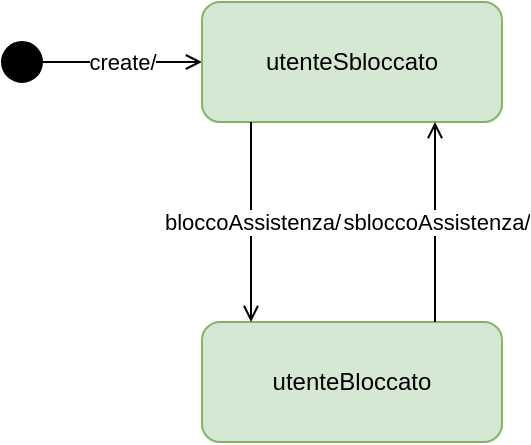 <mxfile version="21.3.3" type="github">
  <diagram name="Pagina-1" id="ZDK_hONH9NvYs_AdJ42P">
    <mxGraphModel dx="1050" dy="542" grid="1" gridSize="10" guides="1" tooltips="1" connect="1" arrows="1" fold="1" page="1" pageScale="1" pageWidth="827" pageHeight="1169" math="0" shadow="0">
      <root>
        <mxCell id="0" />
        <mxCell id="1" parent="0" />
        <mxCell id="87MTOX2J1gJNZBFF_QMD-1" value="" style="ellipse;whiteSpace=wrap;html=1;aspect=fixed;fillColor=#000000;" parent="1" vertex="1">
          <mxGeometry x="50" y="90" width="20" height="20" as="geometry" />
        </mxCell>
        <mxCell id="87MTOX2J1gJNZBFF_QMD-2" value="create/" style="endArrow=open;html=1;rounded=0;exitX=1;exitY=0.5;exitDx=0;exitDy=0;entryX=0;entryY=0.5;entryDx=0;entryDy=0;endFill=0;" parent="1" target="87MTOX2J1gJNZBFF_QMD-3" edge="1">
          <mxGeometry width="50" height="50" relative="1" as="geometry">
            <mxPoint x="70" y="100" as="sourcePoint" />
            <mxPoint x="220" y="105" as="targetPoint" />
          </mxGeometry>
        </mxCell>
        <mxCell id="87MTOX2J1gJNZBFF_QMD-3" value="utenteSbloccato" style="rounded=1;whiteSpace=wrap;html=1;fillColor=#d5e8d4;strokeColor=#82b366;" parent="1" vertex="1">
          <mxGeometry x="150" y="70" width="150" height="60" as="geometry" />
        </mxCell>
        <mxCell id="87MTOX2J1gJNZBFF_QMD-4" value="utenteBloccato" style="rounded=1;whiteSpace=wrap;html=1;fillColor=#d5e8d4;strokeColor=#82b366;" parent="1" vertex="1">
          <mxGeometry x="150" y="230" width="150" height="60" as="geometry" />
        </mxCell>
        <mxCell id="87MTOX2J1gJNZBFF_QMD-5" value="bloccoAssistenza/" style="endArrow=open;html=1;rounded=0;exitX=0.25;exitY=1;exitDx=0;exitDy=0;entryX=0.25;entryY=0;entryDx=0;entryDy=0;endFill=0;" parent="1" edge="1">
          <mxGeometry width="50" height="50" relative="1" as="geometry">
            <mxPoint x="174.5" y="130" as="sourcePoint" />
            <mxPoint x="174.5" y="230" as="targetPoint" />
          </mxGeometry>
        </mxCell>
        <mxCell id="87MTOX2J1gJNZBFF_QMD-6" value="sbloccoAssistenza/" style="endArrow=open;html=1;rounded=0;exitX=0.75;exitY=0;exitDx=0;exitDy=0;entryX=0.75;entryY=1;entryDx=0;entryDy=0;endFill=0;" parent="1" edge="1">
          <mxGeometry width="50" height="50" relative="1" as="geometry">
            <mxPoint x="266.5" y="230" as="sourcePoint" />
            <mxPoint x="266.5" y="130" as="targetPoint" />
          </mxGeometry>
        </mxCell>
      </root>
    </mxGraphModel>
  </diagram>
</mxfile>

